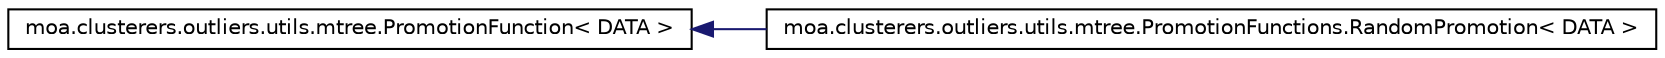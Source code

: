digraph G
{
  edge [fontname="Helvetica",fontsize="10",labelfontname="Helvetica",labelfontsize="10"];
  node [fontname="Helvetica",fontsize="10",shape=record];
  rankdir=LR;
  Node1 [label="moa.clusterers.outliers.utils.mtree.PromotionFunction\< DATA \>",height=0.2,width=0.4,color="black", fillcolor="white", style="filled",URL="$interfacemoa_1_1clusterers_1_1outliers_1_1utils_1_1mtree_1_1PromotionFunction_3_01DATA_01_4.html",tooltip="An object that chooses a pair from a set of data objects."];
  Node1 -> Node2 [dir=back,color="midnightblue",fontsize="10",style="solid",fontname="Helvetica"];
  Node2 [label="moa.clusterers.outliers.utils.mtree.PromotionFunctions.RandomPromotion\< DATA \>",height=0.2,width=0.4,color="black", fillcolor="white", style="filled",URL="$classmoa_1_1clusterers_1_1outliers_1_1utils_1_1mtree_1_1PromotionFunctions_1_1RandomPromotion_3_01DATA_01_4.html",tooltip="A  PromotionFunction promotion function} object that randomly chooses (&quot;promotes&quot;)..."];
}
